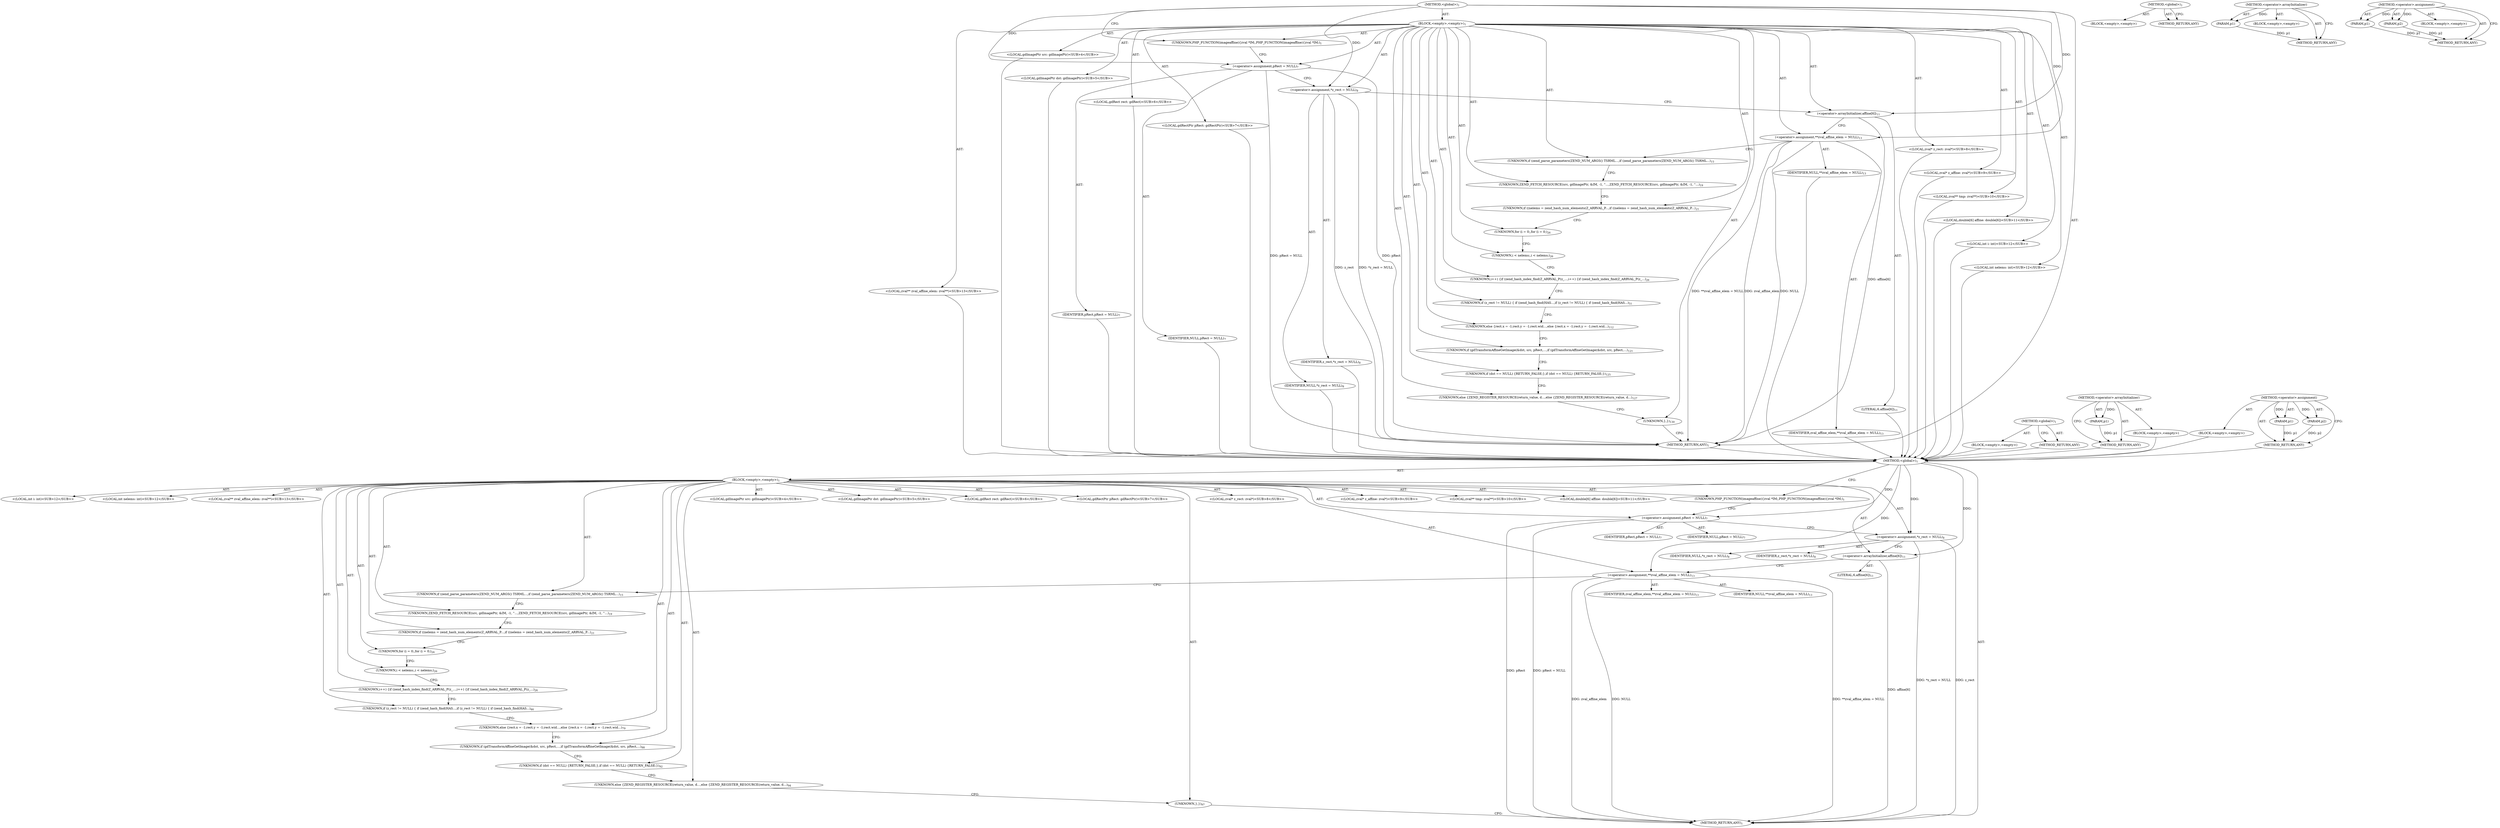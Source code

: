 digraph "&lt;operator&gt;.assignment" {
vulnerable_6 [label=<(METHOD,&lt;global&gt;)<SUB>1</SUB>>];
vulnerable_7 [label=<(BLOCK,&lt;empty&gt;,&lt;empty&gt;)<SUB>1</SUB>>];
vulnerable_8 [label=<(UNKNOWN,PHP_FUNCTION(imageaffine)
{
	zval *IM;,PHP_FUNCTION(imageaffine)
{
	zval *IM;)<SUB>1</SUB>>];
vulnerable_9 [label="<(LOCAL,gdImagePtr src: gdImagePtr)<SUB>4</SUB>>"];
vulnerable_10 [label="<(LOCAL,gdImagePtr dst: gdImagePtr)<SUB>5</SUB>>"];
vulnerable_11 [label="<(LOCAL,gdRect rect: gdRect)<SUB>6</SUB>>"];
vulnerable_12 [label="<(LOCAL,gdRectPtr pRect: gdRectPtr)<SUB>7</SUB>>"];
vulnerable_13 [label=<(&lt;operator&gt;.assignment,pRect = NULL)<SUB>7</SUB>>];
vulnerable_14 [label=<(IDENTIFIER,pRect,pRect = NULL)<SUB>7</SUB>>];
vulnerable_15 [label=<(IDENTIFIER,NULL,pRect = NULL)<SUB>7</SUB>>];
vulnerable_16 [label="<(LOCAL,zval* z_rect: zval*)<SUB>8</SUB>>"];
vulnerable_17 [label=<(&lt;operator&gt;.assignment,*z_rect = NULL)<SUB>8</SUB>>];
vulnerable_18 [label=<(IDENTIFIER,z_rect,*z_rect = NULL)<SUB>8</SUB>>];
vulnerable_19 [label=<(IDENTIFIER,NULL,*z_rect = NULL)<SUB>8</SUB>>];
vulnerable_20 [label="<(LOCAL,zval* z_affine: zval*)<SUB>9</SUB>>"];
vulnerable_21 [label="<(LOCAL,zval** tmp: zval**)<SUB>10</SUB>>"];
vulnerable_22 [label="<(LOCAL,double[6] affine: double[6])<SUB>11</SUB>>"];
vulnerable_23 [label=<(&lt;operator&gt;.arrayInitializer,affine[6])<SUB>11</SUB>>];
vulnerable_24 [label=<(LITERAL,6,affine[6])<SUB>11</SUB>>];
vulnerable_25 [label="<(LOCAL,int i: int)<SUB>12</SUB>>"];
vulnerable_26 [label="<(LOCAL,int nelems: int)<SUB>12</SUB>>"];
vulnerable_27 [label="<(LOCAL,zval** zval_affine_elem: zval**)<SUB>13</SUB>>"];
vulnerable_28 [label=<(&lt;operator&gt;.assignment,**zval_affine_elem = NULL)<SUB>13</SUB>>];
vulnerable_29 [label=<(IDENTIFIER,zval_affine_elem,**zval_affine_elem = NULL)<SUB>13</SUB>>];
vulnerable_30 [label=<(IDENTIFIER,NULL,**zval_affine_elem = NULL)<SUB>13</SUB>>];
vulnerable_31 [label=<(UNKNOWN,if (zend_parse_parameters(ZEND_NUM_ARGS() TSRML...,if (zend_parse_parameters(ZEND_NUM_ARGS() TSRML...)<SUB>15</SUB>>];
vulnerable_32 [label=<(UNKNOWN,ZEND_FETCH_RESOURCE(src, gdImagePtr, &amp;IM, -1, &quot;...,ZEND_FETCH_RESOURCE(src, gdImagePtr, &amp;IM, -1, &quot;...)<SUB>19</SUB>>];
vulnerable_33 [label=<(UNKNOWN,if ((nelems = zend_hash_num_elements(Z_ARRVAL_P...,if ((nelems = zend_hash_num_elements(Z_ARRVAL_P...)<SUB>21</SUB>>];
vulnerable_34 [label=<(UNKNOWN,for (i = 0;,for (i = 0;)<SUB>26</SUB>>];
vulnerable_35 [label=<(UNKNOWN,i &lt; nelems;,i &lt; nelems;)<SUB>26</SUB>>];
vulnerable_36 [label=<(UNKNOWN,i++) {
		if (zend_hash_index_find(Z_ARRVAL_P(z_...,i++) {
		if (zend_hash_index_find(Z_ARRVAL_P(z_...)<SUB>26</SUB>>];
vulnerable_37 [label=<(UNKNOWN,if (z_rect != NULL) {
 		if (zend_hash_find(HAS...,if (z_rect != NULL) {
 		if (zend_hash_find(HAS...)<SUB>46</SUB>>];
vulnerable_38 [label=<(UNKNOWN,else {
		rect.x = -1;
		rect.y = -1;
		rect.wid...,else {
		rect.x = -1;
		rect.y = -1;
		rect.wid...)<SUB>79</SUB>>];
vulnerable_39 [label=<(UNKNOWN,if (gdTransformAffineGetImage(&amp;dst, src, pRect,...,if (gdTransformAffineGetImage(&amp;dst, src, pRect,...)<SUB>88</SUB>>];
vulnerable_40 [label=<(UNKNOWN,if (dst == NULL) {
		RETURN_FALSE;
	},if (dst == NULL) {
		RETURN_FALSE;
	})<SUB>92</SUB>>];
vulnerable_41 [label=<(UNKNOWN,else {
		ZEND_REGISTER_RESOURCE(return_value, d...,else {
		ZEND_REGISTER_RESOURCE(return_value, d...)<SUB>94</SUB>>];
vulnerable_42 [label=<(UNKNOWN,},})<SUB>97</SUB>>];
vulnerable_43 [label=<(METHOD_RETURN,ANY)<SUB>1</SUB>>];
vulnerable_62 [label=<(METHOD,&lt;global&gt;)<SUB>1</SUB>>];
vulnerable_63 [label=<(BLOCK,&lt;empty&gt;,&lt;empty&gt;)>];
vulnerable_64 [label=<(METHOD_RETURN,ANY)>];
vulnerable_73 [label=<(METHOD,&lt;operator&gt;.arrayInitializer)>];
vulnerable_74 [label=<(PARAM,p1)>];
vulnerable_75 [label=<(BLOCK,&lt;empty&gt;,&lt;empty&gt;)>];
vulnerable_76 [label=<(METHOD_RETURN,ANY)>];
vulnerable_68 [label=<(METHOD,&lt;operator&gt;.assignment)>];
vulnerable_69 [label=<(PARAM,p1)>];
vulnerable_70 [label=<(PARAM,p2)>];
vulnerable_71 [label=<(BLOCK,&lt;empty&gt;,&lt;empty&gt;)>];
vulnerable_72 [label=<(METHOD_RETURN,ANY)>];
fixed_6 [label=<(METHOD,&lt;global&gt;)<SUB>1</SUB>>];
fixed_7 [label=<(BLOCK,&lt;empty&gt;,&lt;empty&gt;)<SUB>1</SUB>>];
fixed_8 [label=<(UNKNOWN,PHP_FUNCTION(imageaffine)
{
	zval *IM;,PHP_FUNCTION(imageaffine)
{
	zval *IM;)<SUB>1</SUB>>];
fixed_9 [label="<(LOCAL,gdImagePtr src: gdImagePtr)<SUB>4</SUB>>"];
fixed_10 [label="<(LOCAL,gdImagePtr dst: gdImagePtr)<SUB>5</SUB>>"];
fixed_11 [label="<(LOCAL,gdRect rect: gdRect)<SUB>6</SUB>>"];
fixed_12 [label="<(LOCAL,gdRectPtr pRect: gdRectPtr)<SUB>7</SUB>>"];
fixed_13 [label=<(&lt;operator&gt;.assignment,pRect = NULL)<SUB>7</SUB>>];
fixed_14 [label=<(IDENTIFIER,pRect,pRect = NULL)<SUB>7</SUB>>];
fixed_15 [label=<(IDENTIFIER,NULL,pRect = NULL)<SUB>7</SUB>>];
fixed_16 [label="<(LOCAL,zval* z_rect: zval*)<SUB>8</SUB>>"];
fixed_17 [label=<(&lt;operator&gt;.assignment,*z_rect = NULL)<SUB>8</SUB>>];
fixed_18 [label=<(IDENTIFIER,z_rect,*z_rect = NULL)<SUB>8</SUB>>];
fixed_19 [label=<(IDENTIFIER,NULL,*z_rect = NULL)<SUB>8</SUB>>];
fixed_20 [label="<(LOCAL,zval* z_affine: zval*)<SUB>9</SUB>>"];
fixed_21 [label="<(LOCAL,zval** tmp: zval**)<SUB>10</SUB>>"];
fixed_22 [label="<(LOCAL,double[6] affine: double[6])<SUB>11</SUB>>"];
fixed_23 [label=<(&lt;operator&gt;.arrayInitializer,affine[6])<SUB>11</SUB>>];
fixed_24 [label=<(LITERAL,6,affine[6])<SUB>11</SUB>>];
fixed_25 [label="<(LOCAL,int i: int)<SUB>12</SUB>>"];
fixed_26 [label="<(LOCAL,int nelems: int)<SUB>12</SUB>>"];
fixed_27 [label="<(LOCAL,zval** zval_affine_elem: zval**)<SUB>13</SUB>>"];
fixed_28 [label=<(&lt;operator&gt;.assignment,**zval_affine_elem = NULL)<SUB>13</SUB>>];
fixed_29 [label=<(IDENTIFIER,zval_affine_elem,**zval_affine_elem = NULL)<SUB>13</SUB>>];
fixed_30 [label=<(IDENTIFIER,NULL,**zval_affine_elem = NULL)<SUB>13</SUB>>];
fixed_31 [label=<(UNKNOWN,if (zend_parse_parameters(ZEND_NUM_ARGS() TSRML...,if (zend_parse_parameters(ZEND_NUM_ARGS() TSRML...)<SUB>15</SUB>>];
fixed_32 [label=<(UNKNOWN,ZEND_FETCH_RESOURCE(src, gdImagePtr, &amp;IM, -1, &quot;...,ZEND_FETCH_RESOURCE(src, gdImagePtr, &amp;IM, -1, &quot;...)<SUB>19</SUB>>];
fixed_33 [label=<(UNKNOWN,if ((nelems = zend_hash_num_elements(Z_ARRVAL_P...,if ((nelems = zend_hash_num_elements(Z_ARRVAL_P...)<SUB>21</SUB>>];
fixed_34 [label=<(UNKNOWN,for (i = 0;,for (i = 0;)<SUB>26</SUB>>];
fixed_35 [label=<(UNKNOWN,i &lt; nelems;,i &lt; nelems;)<SUB>26</SUB>>];
fixed_36 [label=<(UNKNOWN,i++) {
		if (zend_hash_index_find(Z_ARRVAL_P(z_...,i++) {
		if (zend_hash_index_find(Z_ARRVAL_P(z_...)<SUB>26</SUB>>];
fixed_37 [label=<(UNKNOWN,if (z_rect != NULL) {
 		if (zend_hash_find(HAS...,if (z_rect != NULL) {
 		if (zend_hash_find(HAS...)<SUB>51</SUB>>];
fixed_38 [label=<(UNKNOWN,else {
		rect.x = -1;
		rect.y = -1;
		rect.wid...,else {
		rect.x = -1;
		rect.y = -1;
		rect.wid...)<SUB>112</SUB>>];
fixed_39 [label=<(UNKNOWN,if (gdTransformAffineGetImage(&amp;dst, src, pRect,...,if (gdTransformAffineGetImage(&amp;dst, src, pRect,...)<SUB>121</SUB>>];
fixed_40 [label=<(UNKNOWN,if (dst == NULL) {
		RETURN_FALSE;
	},if (dst == NULL) {
		RETURN_FALSE;
	})<SUB>125</SUB>>];
fixed_41 [label=<(UNKNOWN,else {
		ZEND_REGISTER_RESOURCE(return_value, d...,else {
		ZEND_REGISTER_RESOURCE(return_value, d...)<SUB>127</SUB>>];
fixed_42 [label=<(UNKNOWN,},})<SUB>130</SUB>>];
fixed_43 [label=<(METHOD_RETURN,ANY)<SUB>1</SUB>>];
fixed_62 [label=<(METHOD,&lt;global&gt;)<SUB>1</SUB>>];
fixed_63 [label=<(BLOCK,&lt;empty&gt;,&lt;empty&gt;)>];
fixed_64 [label=<(METHOD_RETURN,ANY)>];
fixed_73 [label=<(METHOD,&lt;operator&gt;.arrayInitializer)>];
fixed_74 [label=<(PARAM,p1)>];
fixed_75 [label=<(BLOCK,&lt;empty&gt;,&lt;empty&gt;)>];
fixed_76 [label=<(METHOD_RETURN,ANY)>];
fixed_68 [label=<(METHOD,&lt;operator&gt;.assignment)>];
fixed_69 [label=<(PARAM,p1)>];
fixed_70 [label=<(PARAM,p2)>];
fixed_71 [label=<(BLOCK,&lt;empty&gt;,&lt;empty&gt;)>];
fixed_72 [label=<(METHOD_RETURN,ANY)>];
vulnerable_6 -> vulnerable_7  [key=0, label="AST: "];
vulnerable_6 -> vulnerable_43  [key=0, label="AST: "];
vulnerable_6 -> vulnerable_8  [key=0, label="CFG: "];
vulnerable_6 -> vulnerable_13  [key=0, label="DDG: "];
vulnerable_6 -> vulnerable_17  [key=0, label="DDG: "];
vulnerable_6 -> vulnerable_28  [key=0, label="DDG: "];
vulnerable_6 -> vulnerable_23  [key=0, label="DDG: "];
vulnerable_7 -> vulnerable_8  [key=0, label="AST: "];
vulnerable_7 -> vulnerable_9  [key=0, label="AST: "];
vulnerable_7 -> vulnerable_10  [key=0, label="AST: "];
vulnerable_7 -> vulnerable_11  [key=0, label="AST: "];
vulnerable_7 -> vulnerable_12  [key=0, label="AST: "];
vulnerable_7 -> vulnerable_13  [key=0, label="AST: "];
vulnerable_7 -> vulnerable_16  [key=0, label="AST: "];
vulnerable_7 -> vulnerable_17  [key=0, label="AST: "];
vulnerable_7 -> vulnerable_20  [key=0, label="AST: "];
vulnerable_7 -> vulnerable_21  [key=0, label="AST: "];
vulnerable_7 -> vulnerable_22  [key=0, label="AST: "];
vulnerable_7 -> vulnerable_23  [key=0, label="AST: "];
vulnerable_7 -> vulnerable_25  [key=0, label="AST: "];
vulnerable_7 -> vulnerable_26  [key=0, label="AST: "];
vulnerable_7 -> vulnerable_27  [key=0, label="AST: "];
vulnerable_7 -> vulnerable_28  [key=0, label="AST: "];
vulnerable_7 -> vulnerable_31  [key=0, label="AST: "];
vulnerable_7 -> vulnerable_32  [key=0, label="AST: "];
vulnerable_7 -> vulnerable_33  [key=0, label="AST: "];
vulnerable_7 -> vulnerable_34  [key=0, label="AST: "];
vulnerable_7 -> vulnerable_35  [key=0, label="AST: "];
vulnerable_7 -> vulnerable_36  [key=0, label="AST: "];
vulnerable_7 -> vulnerable_37  [key=0, label="AST: "];
vulnerable_7 -> vulnerable_38  [key=0, label="AST: "];
vulnerable_7 -> vulnerable_39  [key=0, label="AST: "];
vulnerable_7 -> vulnerable_40  [key=0, label="AST: "];
vulnerable_7 -> vulnerable_41  [key=0, label="AST: "];
vulnerable_7 -> vulnerable_42  [key=0, label="AST: "];
vulnerable_8 -> vulnerable_13  [key=0, label="CFG: "];
vulnerable_13 -> vulnerable_14  [key=0, label="AST: "];
vulnerable_13 -> vulnerable_15  [key=0, label="AST: "];
vulnerable_13 -> vulnerable_17  [key=0, label="CFG: "];
vulnerable_13 -> vulnerable_43  [key=0, label="DDG: pRect"];
vulnerable_13 -> vulnerable_43  [key=1, label="DDG: pRect = NULL"];
vulnerable_17 -> vulnerable_18  [key=0, label="AST: "];
vulnerable_17 -> vulnerable_19  [key=0, label="AST: "];
vulnerable_17 -> vulnerable_23  [key=0, label="CFG: "];
vulnerable_17 -> vulnerable_43  [key=0, label="DDG: z_rect"];
vulnerable_17 -> vulnerable_43  [key=1, label="DDG: *z_rect = NULL"];
vulnerable_23 -> vulnerable_24  [key=0, label="AST: "];
vulnerable_23 -> vulnerable_28  [key=0, label="CFG: "];
vulnerable_23 -> vulnerable_43  [key=0, label="DDG: affine[6]"];
vulnerable_28 -> vulnerable_29  [key=0, label="AST: "];
vulnerable_28 -> vulnerable_30  [key=0, label="AST: "];
vulnerable_28 -> vulnerable_31  [key=0, label="CFG: "];
vulnerable_28 -> vulnerable_43  [key=0, label="DDG: zval_affine_elem"];
vulnerable_28 -> vulnerable_43  [key=1, label="DDG: NULL"];
vulnerable_28 -> vulnerable_43  [key=2, label="DDG: **zval_affine_elem = NULL"];
vulnerable_31 -> vulnerable_32  [key=0, label="CFG: "];
vulnerable_32 -> vulnerable_33  [key=0, label="CFG: "];
vulnerable_33 -> vulnerable_34  [key=0, label="CFG: "];
vulnerable_34 -> vulnerable_35  [key=0, label="CFG: "];
vulnerable_35 -> vulnerable_36  [key=0, label="CFG: "];
vulnerable_36 -> vulnerable_37  [key=0, label="CFG: "];
vulnerable_37 -> vulnerable_38  [key=0, label="CFG: "];
vulnerable_38 -> vulnerable_39  [key=0, label="CFG: "];
vulnerable_39 -> vulnerable_40  [key=0, label="CFG: "];
vulnerable_40 -> vulnerable_41  [key=0, label="CFG: "];
vulnerable_41 -> vulnerable_42  [key=0, label="CFG: "];
vulnerable_42 -> vulnerable_43  [key=0, label="CFG: "];
vulnerable_62 -> vulnerable_63  [key=0, label="AST: "];
vulnerable_62 -> vulnerable_64  [key=0, label="AST: "];
vulnerable_62 -> vulnerable_64  [key=1, label="CFG: "];
vulnerable_73 -> vulnerable_74  [key=0, label="AST: "];
vulnerable_73 -> vulnerable_74  [key=1, label="DDG: "];
vulnerable_73 -> vulnerable_75  [key=0, label="AST: "];
vulnerable_73 -> vulnerable_76  [key=0, label="AST: "];
vulnerable_73 -> vulnerable_76  [key=1, label="CFG: "];
vulnerable_74 -> vulnerable_76  [key=0, label="DDG: p1"];
vulnerable_68 -> vulnerable_69  [key=0, label="AST: "];
vulnerable_68 -> vulnerable_69  [key=1, label="DDG: "];
vulnerable_68 -> vulnerable_71  [key=0, label="AST: "];
vulnerable_68 -> vulnerable_70  [key=0, label="AST: "];
vulnerable_68 -> vulnerable_70  [key=1, label="DDG: "];
vulnerable_68 -> vulnerable_72  [key=0, label="AST: "];
vulnerable_68 -> vulnerable_72  [key=1, label="CFG: "];
vulnerable_69 -> vulnerable_72  [key=0, label="DDG: p1"];
vulnerable_70 -> vulnerable_72  [key=0, label="DDG: p2"];
fixed_6 -> fixed_7  [key=0, label="AST: "];
fixed_6 -> fixed_43  [key=0, label="AST: "];
fixed_6 -> fixed_8  [key=0, label="CFG: "];
fixed_6 -> fixed_13  [key=0, label="DDG: "];
fixed_6 -> fixed_17  [key=0, label="DDG: "];
fixed_6 -> fixed_28  [key=0, label="DDG: "];
fixed_6 -> fixed_23  [key=0, label="DDG: "];
fixed_7 -> fixed_8  [key=0, label="AST: "];
fixed_7 -> fixed_9  [key=0, label="AST: "];
fixed_7 -> fixed_10  [key=0, label="AST: "];
fixed_7 -> fixed_11  [key=0, label="AST: "];
fixed_7 -> fixed_12  [key=0, label="AST: "];
fixed_7 -> fixed_13  [key=0, label="AST: "];
fixed_7 -> fixed_16  [key=0, label="AST: "];
fixed_7 -> fixed_17  [key=0, label="AST: "];
fixed_7 -> fixed_20  [key=0, label="AST: "];
fixed_7 -> fixed_21  [key=0, label="AST: "];
fixed_7 -> fixed_22  [key=0, label="AST: "];
fixed_7 -> fixed_23  [key=0, label="AST: "];
fixed_7 -> fixed_25  [key=0, label="AST: "];
fixed_7 -> fixed_26  [key=0, label="AST: "];
fixed_7 -> fixed_27  [key=0, label="AST: "];
fixed_7 -> fixed_28  [key=0, label="AST: "];
fixed_7 -> fixed_31  [key=0, label="AST: "];
fixed_7 -> fixed_32  [key=0, label="AST: "];
fixed_7 -> fixed_33  [key=0, label="AST: "];
fixed_7 -> fixed_34  [key=0, label="AST: "];
fixed_7 -> fixed_35  [key=0, label="AST: "];
fixed_7 -> fixed_36  [key=0, label="AST: "];
fixed_7 -> fixed_37  [key=0, label="AST: "];
fixed_7 -> fixed_38  [key=0, label="AST: "];
fixed_7 -> fixed_39  [key=0, label="AST: "];
fixed_7 -> fixed_40  [key=0, label="AST: "];
fixed_7 -> fixed_41  [key=0, label="AST: "];
fixed_7 -> fixed_42  [key=0, label="AST: "];
fixed_8 -> fixed_13  [key=0, label="CFG: "];
fixed_9 -> vulnerable_6  [key=0];
fixed_10 -> vulnerable_6  [key=0];
fixed_11 -> vulnerable_6  [key=0];
fixed_12 -> vulnerable_6  [key=0];
fixed_13 -> fixed_14  [key=0, label="AST: "];
fixed_13 -> fixed_15  [key=0, label="AST: "];
fixed_13 -> fixed_17  [key=0, label="CFG: "];
fixed_13 -> fixed_43  [key=0, label="DDG: pRect"];
fixed_13 -> fixed_43  [key=1, label="DDG: pRect = NULL"];
fixed_14 -> vulnerable_6  [key=0];
fixed_15 -> vulnerable_6  [key=0];
fixed_16 -> vulnerable_6  [key=0];
fixed_17 -> fixed_18  [key=0, label="AST: "];
fixed_17 -> fixed_19  [key=0, label="AST: "];
fixed_17 -> fixed_23  [key=0, label="CFG: "];
fixed_17 -> fixed_43  [key=0, label="DDG: z_rect"];
fixed_17 -> fixed_43  [key=1, label="DDG: *z_rect = NULL"];
fixed_18 -> vulnerable_6  [key=0];
fixed_19 -> vulnerable_6  [key=0];
fixed_20 -> vulnerable_6  [key=0];
fixed_21 -> vulnerable_6  [key=0];
fixed_22 -> vulnerable_6  [key=0];
fixed_23 -> fixed_24  [key=0, label="AST: "];
fixed_23 -> fixed_28  [key=0, label="CFG: "];
fixed_23 -> fixed_43  [key=0, label="DDG: affine[6]"];
fixed_24 -> vulnerable_6  [key=0];
fixed_25 -> vulnerable_6  [key=0];
fixed_26 -> vulnerable_6  [key=0];
fixed_27 -> vulnerable_6  [key=0];
fixed_28 -> fixed_29  [key=0, label="AST: "];
fixed_28 -> fixed_30  [key=0, label="AST: "];
fixed_28 -> fixed_31  [key=0, label="CFG: "];
fixed_28 -> fixed_43  [key=0, label="DDG: zval_affine_elem"];
fixed_28 -> fixed_43  [key=1, label="DDG: NULL"];
fixed_28 -> fixed_43  [key=2, label="DDG: **zval_affine_elem = NULL"];
fixed_29 -> vulnerable_6  [key=0];
fixed_30 -> vulnerable_6  [key=0];
fixed_31 -> fixed_32  [key=0, label="CFG: "];
fixed_32 -> fixed_33  [key=0, label="CFG: "];
fixed_33 -> fixed_34  [key=0, label="CFG: "];
fixed_34 -> fixed_35  [key=0, label="CFG: "];
fixed_35 -> fixed_36  [key=0, label="CFG: "];
fixed_36 -> fixed_37  [key=0, label="CFG: "];
fixed_37 -> fixed_38  [key=0, label="CFG: "];
fixed_38 -> fixed_39  [key=0, label="CFG: "];
fixed_39 -> fixed_40  [key=0, label="CFG: "];
fixed_40 -> fixed_41  [key=0, label="CFG: "];
fixed_41 -> fixed_42  [key=0, label="CFG: "];
fixed_42 -> fixed_43  [key=0, label="CFG: "];
fixed_43 -> vulnerable_6  [key=0];
fixed_62 -> fixed_63  [key=0, label="AST: "];
fixed_62 -> fixed_64  [key=0, label="AST: "];
fixed_62 -> fixed_64  [key=1, label="CFG: "];
fixed_63 -> vulnerable_6  [key=0];
fixed_64 -> vulnerable_6  [key=0];
fixed_73 -> fixed_74  [key=0, label="AST: "];
fixed_73 -> fixed_74  [key=1, label="DDG: "];
fixed_73 -> fixed_75  [key=0, label="AST: "];
fixed_73 -> fixed_76  [key=0, label="AST: "];
fixed_73 -> fixed_76  [key=1, label="CFG: "];
fixed_74 -> fixed_76  [key=0, label="DDG: p1"];
fixed_75 -> vulnerable_6  [key=0];
fixed_76 -> vulnerable_6  [key=0];
fixed_68 -> fixed_69  [key=0, label="AST: "];
fixed_68 -> fixed_69  [key=1, label="DDG: "];
fixed_68 -> fixed_71  [key=0, label="AST: "];
fixed_68 -> fixed_70  [key=0, label="AST: "];
fixed_68 -> fixed_70  [key=1, label="DDG: "];
fixed_68 -> fixed_72  [key=0, label="AST: "];
fixed_68 -> fixed_72  [key=1, label="CFG: "];
fixed_69 -> fixed_72  [key=0, label="DDG: p1"];
fixed_70 -> fixed_72  [key=0, label="DDG: p2"];
fixed_71 -> vulnerable_6  [key=0];
fixed_72 -> vulnerable_6  [key=0];
}
